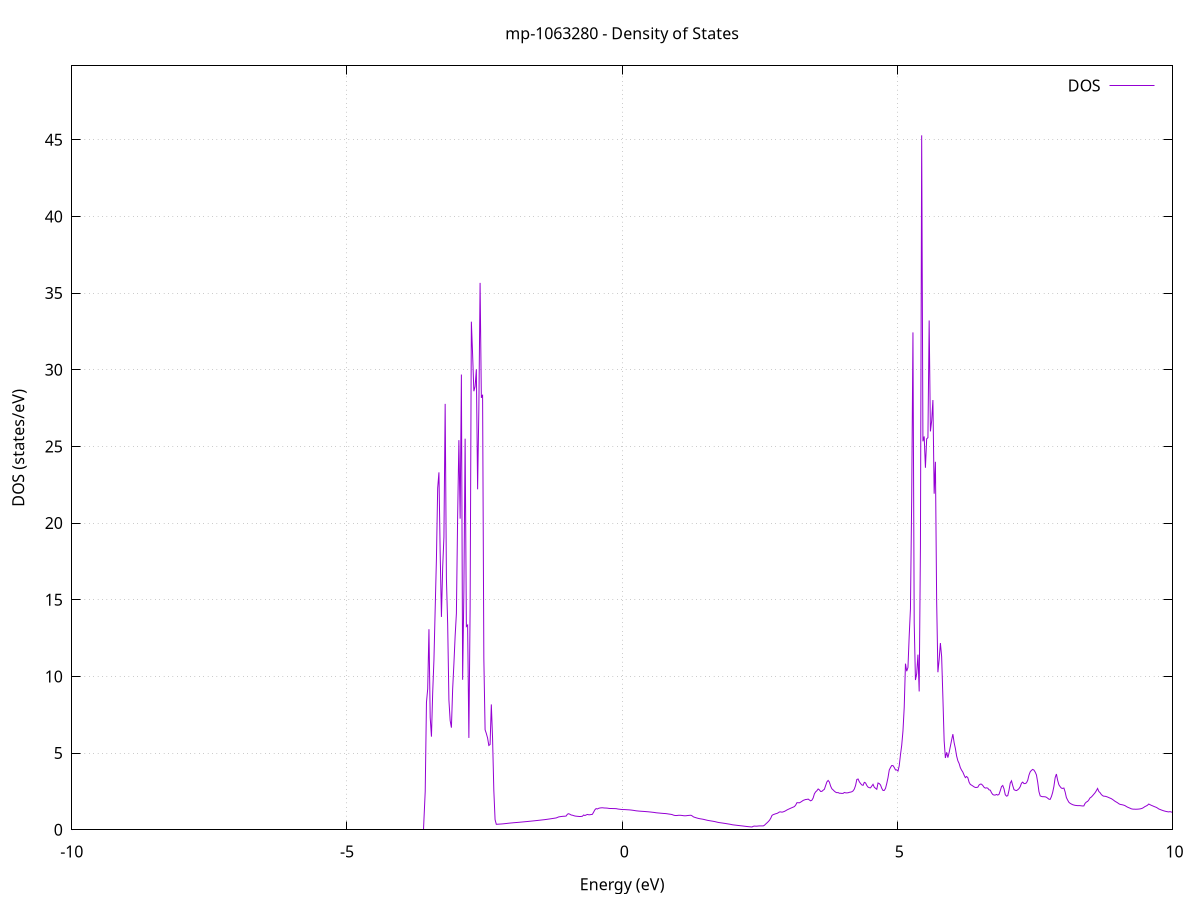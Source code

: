 set title 'mp-1063280 - Density of States'
set xlabel 'Energy (eV)'
set ylabel 'DOS (states/eV)'
set grid
set xrange [-10:10]
set yrange [0:49.820]
set xzeroaxis lt -1
set terminal png size 800,600
set output 'mp-1063280_dos_gnuplot.png'
plot '-' using 1:2 with lines title 'DOS'
-31.094500 0.000000
-31.071800 0.000000
-31.049100 0.000000
-31.026500 0.000000
-31.003800 0.000000
-30.981100 0.000000
-30.958500 0.000000
-30.935800 0.000000
-30.913100 0.000000
-30.890500 0.000000
-30.867800 0.000000
-30.845100 0.000000
-30.822500 0.000000
-30.799800 0.000000
-30.777100 0.000000
-30.754500 0.000000
-30.731800 0.000000
-30.709200 0.000000
-30.686500 0.000000
-30.663800 0.000000
-30.641200 0.000000
-30.618500 0.000000
-30.595800 0.000000
-30.573200 0.000000
-30.550500 0.000000
-30.527800 0.000000
-30.505200 0.000000
-30.482500 0.000000
-30.459800 0.000000
-30.437200 0.000000
-30.414500 0.000000
-30.391800 0.000000
-30.369200 0.000000
-30.346500 0.000000
-30.323800 0.000000
-30.301200 0.000000
-30.278500 0.000000
-30.255800 0.000000
-30.233200 0.000000
-30.210500 0.000000
-30.187800 0.000000
-30.165200 0.000000
-30.142500 0.000000
-30.119800 0.000000
-30.097200 0.000000
-30.074500 0.000000
-30.051800 0.000000
-30.029200 0.000000
-30.006500 0.000000
-29.983800 0.000000
-29.961200 0.000000
-29.938500 0.000000
-29.915900 0.000000
-29.893200 0.000000
-29.870500 0.000000
-29.847900 0.000000
-29.825200 0.000000
-29.802500 0.000000
-29.779900 0.000000
-29.757200 0.000000
-29.734500 0.000000
-29.711900 0.000000
-29.689200 0.000000
-29.666500 0.000000
-29.643900 0.000000
-29.621200 0.000000
-29.598500 0.000000
-29.575900 0.000000
-29.553200 0.000000
-29.530500 0.000000
-29.507900 0.000000
-29.485200 0.000000
-29.462500 0.000000
-29.439900 0.000000
-29.417200 0.000000
-29.394500 0.000000
-29.371900 0.000000
-29.349200 0.000000
-29.326500 0.000000
-29.303900 0.000000
-29.281200 0.000000
-29.258500 0.000000
-29.235900 0.000000
-29.213200 0.000000
-29.190500 0.000000
-29.167900 0.000000
-29.145200 0.000000
-29.122600 0.000000
-29.099900 0.000000
-29.077200 0.000000
-29.054600 0.000000
-29.031900 74.102100
-29.009200 16.690900
-28.986600 12.631800
-28.963900 13.355600
-28.941200 24.851800
-28.918600 0.000000
-28.895900 0.000000
-28.873200 0.000000
-28.850600 0.000000
-28.827900 0.000000
-28.805200 0.000000
-28.782600 0.000000
-28.759900 0.000000
-28.737200 0.000000
-28.714600 0.000000
-28.691900 0.000000
-28.669200 0.000000
-28.646600 0.000000
-28.623900 0.000000
-28.601200 0.000000
-28.578600 0.000000
-28.555900 0.000000
-28.533200 0.000000
-28.510600 0.000000
-28.487900 0.000000
-28.465200 0.000000
-28.442600 0.000000
-28.419900 0.000000
-28.397200 0.000000
-28.374600 0.000000
-28.351900 0.000000
-28.329300 0.000000
-28.306600 0.000000
-28.283900 0.000000
-28.261300 0.000000
-28.238600 0.000000
-28.215900 0.000000
-28.193300 0.000000
-28.170600 0.000000
-28.147900 0.000000
-28.125300 0.000000
-28.102600 0.000000
-28.079900 0.000000
-28.057300 0.000000
-28.034600 0.000000
-28.011900 0.000000
-27.989300 0.000000
-27.966600 0.000000
-27.943900 0.000000
-27.921300 0.000000
-27.898600 0.000000
-27.875900 0.000000
-27.853300 0.000000
-27.830600 0.000000
-27.807900 0.000000
-27.785300 0.000000
-27.762600 0.000000
-27.739900 0.000000
-27.717300 0.000000
-27.694600 0.000000
-27.671900 0.000000
-27.649300 0.000000
-27.626600 0.000000
-27.603900 0.000000
-27.581300 0.000000
-27.558600 0.000000
-27.536000 0.000000
-27.513300 0.000000
-27.490600 0.000000
-27.468000 0.000000
-27.445300 0.000000
-27.422600 0.000000
-27.400000 0.000000
-27.377300 0.000000
-27.354600 0.000000
-27.332000 0.000000
-27.309300 0.000000
-27.286600 0.000000
-27.264000 0.000000
-27.241300 0.000000
-27.218600 0.000000
-27.196000 0.000000
-27.173300 0.000000
-27.150600 0.000000
-27.128000 0.000000
-27.105300 0.000000
-27.082600 0.000000
-27.060000 0.000000
-27.037300 0.000000
-27.014600 0.000000
-26.992000 0.000000
-26.969300 0.000000
-26.946600 0.000000
-26.924000 0.000000
-26.901300 0.000000
-26.878600 0.000000
-26.856000 0.000000
-26.833300 0.000000
-26.810700 0.000000
-26.788000 0.000000
-26.765300 0.000000
-26.742700 0.000000
-26.720000 0.000000
-26.697300 0.000000
-26.674700 0.000000
-26.652000 0.000000
-26.629300 0.000000
-26.606700 0.000000
-26.584000 0.000000
-26.561300 0.000000
-26.538700 0.000000
-26.516000 0.000000
-26.493300 0.000000
-26.470700 0.000000
-26.448000 0.000000
-26.425300 0.000000
-26.402700 0.000000
-26.380000 0.000000
-26.357300 0.000000
-26.334700 0.000000
-26.312000 0.000000
-26.289300 0.000000
-26.266700 0.000000
-26.244000 0.000000
-26.221300 0.000000
-26.198700 0.000000
-26.176000 0.000000
-26.153300 0.000000
-26.130700 0.000000
-26.108000 0.000000
-26.085300 0.000000
-26.062700 0.000000
-26.040000 0.000000
-26.017400 0.000000
-25.994700 0.000000
-25.972000 0.000000
-25.949400 0.000000
-25.926700 0.000000
-25.904000 0.000000
-25.881400 0.000000
-25.858700 0.000000
-25.836000 0.000000
-25.813400 0.000000
-25.790700 0.000000
-25.768000 0.000000
-25.745400 0.000000
-25.722700 0.000000
-25.700000 0.000000
-25.677400 0.000000
-25.654700 0.000000
-25.632000 0.000000
-25.609400 0.000000
-25.586700 0.000000
-25.564000 0.000000
-25.541400 0.000000
-25.518700 0.000000
-25.496000 0.000000
-25.473400 0.000000
-25.450700 0.000000
-25.428000 0.000000
-25.405400 0.000000
-25.382700 0.000000
-25.360000 0.000000
-25.337400 0.000000
-25.314700 0.000000
-25.292000 0.000000
-25.269400 0.000000
-25.246700 0.000000
-25.224100 0.000000
-25.201400 0.000000
-25.178700 0.000000
-25.156100 0.000000
-25.133400 0.000000
-25.110700 0.000000
-25.088100 0.000000
-25.065400 0.000000
-25.042700 0.000000
-25.020100 0.000000
-24.997400 0.000000
-24.974700 0.000000
-24.952100 0.000000
-24.929400 0.000000
-24.906700 0.000000
-24.884100 0.000000
-24.861400 0.000000
-24.838700 0.000000
-24.816100 0.000000
-24.793400 0.000000
-24.770700 0.000000
-24.748100 0.000000
-24.725400 0.000000
-24.702700 0.000000
-24.680100 0.000000
-24.657400 0.000000
-24.634700 0.000000
-24.612100 0.000000
-24.589400 0.000000
-24.566700 0.000000
-24.544100 0.000000
-24.521400 0.000000
-24.498700 0.000000
-24.476100 0.000000
-24.453400 0.000000
-24.430800 0.000000
-24.408100 0.000000
-24.385400 0.000000
-24.362800 0.000000
-24.340100 0.000000
-24.317400 0.000000
-24.294800 0.000000
-24.272100 0.000000
-24.249400 0.000000
-24.226800 0.000000
-24.204100 0.000000
-24.181400 0.000000
-24.158800 0.000000
-24.136100 0.000000
-24.113400 0.000000
-24.090800 0.000000
-24.068100 0.000000
-24.045400 0.000000
-24.022800 0.000000
-24.000100 0.000000
-23.977400 0.000000
-23.954800 0.000000
-23.932100 0.000000
-23.909400 0.000000
-23.886800 0.000000
-23.864100 0.000000
-23.841400 0.000000
-23.818800 0.000000
-23.796100 0.000000
-23.773400 0.000000
-23.750800 0.000000
-23.728100 0.000000
-23.705400 0.000000
-23.682800 0.000000
-23.660100 0.000000
-23.637500 0.000000
-23.614800 0.000000
-23.592100 0.000000
-23.569500 0.000000
-23.546800 0.000000
-23.524100 0.000000
-23.501500 0.000000
-23.478800 0.000000
-23.456100 0.000000
-23.433500 0.000000
-23.410800 0.000000
-23.388100 0.000000
-23.365500 0.000000
-23.342800 0.000000
-23.320100 0.000000
-23.297500 0.000000
-23.274800 0.000000
-23.252100 0.000000
-23.229500 0.000000
-23.206800 0.000000
-23.184100 0.000000
-23.161500 0.000000
-23.138800 0.000000
-23.116100 0.000000
-23.093500 0.000000
-23.070800 0.000000
-23.048100 0.000000
-23.025500 0.000000
-23.002800 0.000000
-22.980100 0.000000
-22.957500 0.000000
-22.934800 0.000000
-22.912100 0.000000
-22.889500 0.000000
-22.866800 0.000000
-22.844200 0.000000
-22.821500 0.000000
-22.798800 0.000000
-22.776200 0.000000
-22.753500 0.000000
-22.730800 0.000000
-22.708200 0.000000
-22.685500 0.000000
-22.662800 0.000000
-22.640200 0.000000
-22.617500 0.000000
-22.594800 0.000000
-22.572200 0.000000
-22.549500 0.000000
-22.526800 0.000000
-22.504200 0.000000
-22.481500 0.000000
-22.458800 0.000000
-22.436200 0.000000
-22.413500 0.000000
-22.390800 0.000000
-22.368200 0.000000
-22.345500 0.000000
-22.322800 0.000000
-22.300200 0.000000
-22.277500 0.000000
-22.254800 0.000000
-22.232200 0.000000
-22.209500 0.000000
-22.186800 0.000000
-22.164200 0.000000
-22.141500 0.000000
-22.118800 0.000000
-22.096200 0.000000
-22.073500 0.000000
-22.050900 0.000000
-22.028200 0.000000
-22.005500 0.000000
-21.982900 0.000000
-21.960200 0.000000
-21.937500 0.000000
-21.914900 0.000000
-21.892200 0.000000
-21.869500 0.000000
-21.846900 0.000000
-21.824200 0.000000
-21.801500 0.000000
-21.778900 0.000000
-21.756200 0.000000
-21.733500 0.000000
-21.710900 0.000000
-21.688200 0.000000
-21.665500 0.000000
-21.642900 0.000000
-21.620200 0.000000
-21.597500 0.000000
-21.574900 0.000000
-21.552200 0.000000
-21.529500 0.000000
-21.506900 0.000000
-21.484200 0.000000
-21.461500 0.000000
-21.438900 0.000000
-21.416200 0.000000
-21.393500 0.000000
-21.370900 0.000000
-21.348200 0.000000
-21.325500 0.000000
-21.302900 0.000000
-21.280200 0.000000
-21.257600 0.000000
-21.234900 0.000000
-21.212200 0.000000
-21.189600 0.000000
-21.166900 0.000000
-21.144200 0.000000
-21.121600 0.000000
-21.098900 0.000000
-21.076200 0.000000
-21.053600 0.000000
-21.030900 0.000000
-21.008200 0.000000
-20.985600 0.000000
-20.962900 0.000000
-20.940200 0.000000
-20.917600 0.000000
-20.894900 0.000000
-20.872200 0.000000
-20.849600 0.000000
-20.826900 0.000000
-20.804200 0.000000
-20.781600 0.000000
-20.758900 0.000000
-20.736200 0.000000
-20.713600 0.000000
-20.690900 0.000000
-20.668200 0.000000
-20.645600 0.000000
-20.622900 0.000000
-20.600200 0.000000
-20.577600 0.000000
-20.554900 0.000000
-20.532200 0.000000
-20.509600 0.000000
-20.486900 0.000000
-20.464300 0.000000
-20.441600 0.000000
-20.418900 0.000000
-20.396300 0.000000
-20.373600 0.000000
-20.350900 0.000000
-20.328300 0.000000
-20.305600 0.000000
-20.282900 0.000000
-20.260300 0.000000
-20.237600 0.000000
-20.214900 0.000000
-20.192300 0.000000
-20.169600 0.000000
-20.146900 0.000000
-20.124300 0.000000
-20.101600 0.000000
-20.078900 0.000000
-20.056300 0.000000
-20.033600 0.000000
-20.010900 0.000000
-19.988300 0.000000
-19.965600 0.000000
-19.942900 0.000000
-19.920300 0.000000
-19.897600 0.000000
-19.874900 0.000000
-19.852300 0.000000
-19.829600 0.000000
-19.806900 0.000000
-19.784300 0.000000
-19.761600 0.000000
-19.738900 0.000000
-19.716300 0.000000
-19.693600 0.000000
-19.671000 0.000000
-19.648300 0.000000
-19.625600 0.000000
-19.603000 0.000000
-19.580300 0.000000
-19.557600 0.000000
-19.535000 0.000000
-19.512300 0.000000
-19.489600 0.000000
-19.467000 0.000000
-19.444300 0.000000
-19.421600 0.000000
-19.399000 0.000000
-19.376300 0.000000
-19.353600 0.000000
-19.331000 0.000000
-19.308300 0.000000
-19.285600 0.000000
-19.263000 0.000000
-19.240300 0.000000
-19.217600 0.000000
-19.195000 0.000000
-19.172300 0.000000
-19.149600 0.000000
-19.127000 0.000000
-19.104300 0.000000
-19.081600 0.000000
-19.059000 0.000000
-19.036300 0.000000
-19.013600 0.000000
-18.991000 0.000000
-18.968300 0.000000
-18.945700 0.000000
-18.923000 0.000000
-18.900300 0.000000
-18.877700 0.000000
-18.855000 0.000000
-18.832300 0.000000
-18.809700 0.000000
-18.787000 0.000000
-18.764300 0.000000
-18.741700 0.000000
-18.719000 0.000000
-18.696300 0.000000
-18.673700 0.000000
-18.651000 0.000000
-18.628300 0.000000
-18.605700 0.000000
-18.583000 0.000000
-18.560300 0.000000
-18.537700 0.000000
-18.515000 0.000000
-18.492300 0.000000
-18.469700 0.000000
-18.447000 0.000000
-18.424300 0.000000
-18.401700 0.000000
-18.379000 0.000000
-18.356300 0.000000
-18.333700 0.000000
-18.311000 0.000000
-18.288300 0.000000
-18.265700 0.000000
-18.243000 0.000000
-18.220300 0.000000
-18.197700 0.000000
-18.175000 0.000000
-18.152400 0.000000
-18.129700 0.000000
-18.107000 0.000000
-18.084400 0.000000
-18.061700 0.000000
-18.039000 0.000000
-18.016400 0.000000
-17.993700 0.000000
-17.971000 0.000000
-17.948400 0.000000
-17.925700 0.000000
-17.903000 0.000000
-17.880400 0.000000
-17.857700 0.000000
-17.835000 0.000000
-17.812400 0.000000
-17.789700 0.000000
-17.767000 0.000000
-17.744400 0.000000
-17.721700 0.000000
-17.699000 0.000000
-17.676400 0.000000
-17.653700 0.000000
-17.631000 0.000000
-17.608400 0.000000
-17.585700 0.000000
-17.563000 0.000000
-17.540400 0.000000
-17.517700 0.000000
-17.495000 0.000000
-17.472400 0.000000
-17.449700 0.000000
-17.427000 0.000000
-17.404400 0.000000
-17.381700 0.000000
-17.359100 0.000000
-17.336400 0.000000
-17.313700 0.000000
-17.291100 0.000000
-17.268400 0.000000
-17.245700 0.000000
-17.223100 0.000000
-17.200400 0.000000
-17.177700 0.000000
-17.155100 0.000000
-17.132400 0.000000
-17.109700 0.000000
-17.087100 0.000000
-17.064400 0.000000
-17.041700 0.000000
-17.019100 0.000000
-16.996400 0.000000
-16.973700 0.000000
-16.951100 0.000000
-16.928400 0.000000
-16.905700 0.000000
-16.883100 0.000000
-16.860400 0.000000
-16.837700 0.000000
-16.815100 0.000000
-16.792400 0.000000
-16.769700 0.000000
-16.747100 0.000000
-16.724400 0.000000
-16.701700 0.000000
-16.679100 0.000000
-16.656400 0.000000
-16.633700 0.000000
-16.611100 0.000000
-16.588400 0.000000
-16.565800 0.000000
-16.543100 0.000000
-16.520400 0.000000
-16.497800 0.000000
-16.475100 0.000000
-16.452400 0.000000
-16.429800 0.000000
-16.407100 0.000000
-16.384400 0.000000
-16.361800 0.000000
-16.339100 0.000000
-16.316400 0.000000
-16.293800 0.000000
-16.271100 0.000000
-16.248400 0.000000
-16.225800 0.000000
-16.203100 0.000000
-16.180400 0.000000
-16.157800 0.000000
-16.135100 0.000000
-16.112400 0.000000
-16.089800 0.000000
-16.067100 0.000000
-16.044400 0.000000
-16.021800 0.000000
-15.999100 0.000000
-15.976400 0.000000
-15.953800 0.000000
-15.931100 0.000000
-15.908400 0.000000
-15.885800 0.000000
-15.863100 0.000000
-15.840400 0.000000
-15.817800 0.000000
-15.795100 0.000000
-15.772500 0.000000
-15.749800 0.000000
-15.727100 0.000000
-15.704500 0.000000
-15.681800 0.000000
-15.659100 0.000000
-15.636500 0.000000
-15.613800 0.000000
-15.591100 0.000000
-15.568500 0.000000
-15.545800 0.000000
-15.523100 0.000000
-15.500500 0.000000
-15.477800 0.000000
-15.455100 0.000000
-15.432500 0.000000
-15.409800 0.000000
-15.387100 0.000000
-15.364500 0.000000
-15.341800 0.000000
-15.319100 0.000000
-15.296500 0.000000
-15.273800 0.000000
-15.251100 0.000000
-15.228500 0.000000
-15.205800 0.000000
-15.183100 0.000000
-15.160500 0.000000
-15.137800 0.000000
-15.115100 0.000000
-15.092500 0.000000
-15.069800 0.000000
-15.047100 0.000000
-15.024500 0.000000
-15.001800 0.000000
-14.979200 0.000000
-14.956500 0.000000
-14.933800 0.000000
-14.911200 0.000000
-14.888500 0.000000
-14.865800 0.000000
-14.843200 0.000000
-14.820500 0.000000
-14.797800 0.000000
-14.775200 0.000000
-14.752500 0.000000
-14.729800 0.000000
-14.707200 0.000000
-14.684500 0.000000
-14.661800 0.000000
-14.639200 0.000000
-14.616500 0.000000
-14.593800 0.000000
-14.571200 0.000000
-14.548500 0.000000
-14.525800 0.000000
-14.503200 0.000000
-14.480500 0.000000
-14.457800 0.000000
-14.435200 0.000000
-14.412500 0.000000
-14.389800 0.000000
-14.367200 0.000000
-14.344500 0.000000
-14.321800 0.000000
-14.299200 0.000000
-14.276500 0.000000
-14.253800 0.000000
-14.231200 0.000000
-14.208500 0.000000
-14.185900 0.000000
-14.163200 0.000000
-14.140500 0.000000
-14.117900 0.000000
-14.095200 0.000000
-14.072500 0.000000
-14.049900 0.000000
-14.027200 0.000000
-14.004500 0.000000
-13.981900 0.000000
-13.959200 0.000000
-13.936500 0.000000
-13.913900 0.000000
-13.891200 0.000000
-13.868500 0.000000
-13.845900 0.000000
-13.823200 0.000000
-13.800500 0.000000
-13.777900 0.000000
-13.755200 0.000000
-13.732500 0.000000
-13.709900 0.000000
-13.687200 0.000000
-13.664500 0.000000
-13.641900 0.000000
-13.619200 0.000000
-13.596500 0.000000
-13.573900 0.000000
-13.551200 0.000000
-13.528500 0.000000
-13.505900 0.000000
-13.483200 0.000000
-13.460500 0.000000
-13.437900 0.000000
-13.415200 0.000000
-13.392600 0.000000
-13.369900 0.000000
-13.347200 0.000000
-13.324600 0.000000
-13.301900 0.000000
-13.279200 0.000000
-13.256600 8.152200
-13.233900 2.803100
-13.211200 2.803100
-13.188600 2.803100
-13.165900 1.794600
-13.143200 1.794600
-13.120600 1.794600
-13.097900 1.794600
-13.075200 1.794600
-13.052600 1.794600
-13.029900 1.424400
-13.007200 1.424400
-12.984600 1.424400
-12.961900 1.424400
-12.939200 12.874100
-12.916600 18.238000
-12.893900 33.470500
-12.871200 15.018900
-12.848600 12.545700
-12.825900 27.598700
-12.803200 24.338500
-12.780600 23.876700
-12.757900 1.942700
-12.735200 1.942900
-12.712600 1.331000
-12.689900 1.331000
-12.667200 1.331000
-12.644600 1.331000
-12.621900 1.331000
-12.599300 1.331000
-12.576600 1.331000
-12.553900 1.331000
-12.531300 1.580500
-12.508600 1.580500
-12.485900 1.580500
-12.463300 1.580500
-12.440600 1.580500
-12.417900 1.580500
-12.395300 2.360800
-12.372600 2.360800
-12.349900 2.360800
-12.327300 2.360800
-12.304600 6.703400
-12.281900 0.000000
-12.259300 0.000000
-12.236600 0.000000
-12.213900 0.000000
-12.191300 0.000000
-12.168600 0.000000
-12.145900 0.000000
-12.123300 0.000000
-12.100600 0.000000
-12.077900 0.000000
-12.055300 0.000000
-12.032600 0.000000
-12.009900 0.000000
-11.987300 0.000000
-11.964600 0.000000
-11.941900 0.000000
-11.919300 0.000000
-11.896600 0.000000
-11.873900 0.000000
-11.851300 0.000000
-11.828600 0.000000
-11.806000 0.000000
-11.783300 0.000000
-11.760600 0.000000
-11.738000 0.000000
-11.715300 0.000000
-11.692600 0.000000
-11.670000 0.000000
-11.647300 0.000000
-11.624600 0.000000
-11.602000 0.000000
-11.579300 0.000000
-11.556600 0.000000
-11.534000 0.000000
-11.511300 0.000000
-11.488600 0.000000
-11.466000 0.000000
-11.443300 0.000000
-11.420600 0.000000
-11.398000 0.000000
-11.375300 0.000000
-11.352600 0.000000
-11.330000 0.000000
-11.307300 0.000000
-11.284600 0.000000
-11.262000 0.000000
-11.239300 0.000000
-11.216600 0.000000
-11.194000 0.000000
-11.171300 0.000000
-11.148600 0.000000
-11.126000 0.000000
-11.103300 0.000000
-11.080700 0.000000
-11.058000 0.000000
-11.035300 0.000000
-11.012700 0.000000
-10.990000 0.000000
-10.967300 0.000000
-10.944700 0.000000
-10.922000 0.000000
-10.899300 0.000000
-10.876700 0.000000
-10.854000 0.000000
-10.831300 0.000000
-10.808700 0.000000
-10.786000 0.000000
-10.763300 0.000000
-10.740700 0.000000
-10.718000 0.000000
-10.695300 0.000000
-10.672700 0.000000
-10.650000 0.000000
-10.627300 0.000000
-10.604700 0.000000
-10.582000 0.000000
-10.559300 0.000000
-10.536700 0.000000
-10.514000 0.000000
-10.491300 0.000000
-10.468700 0.000000
-10.446000 0.000000
-10.423300 0.000000
-10.400700 0.000000
-10.378000 0.000000
-10.355300 0.000000
-10.332700 0.000000
-10.310000 0.000000
-10.287400 0.000000
-10.264700 0.000000
-10.242000 0.000000
-10.219400 0.000000
-10.196700 0.000000
-10.174000 0.000000
-10.151400 0.000000
-10.128700 0.000000
-10.106000 0.000000
-10.083400 0.000000
-10.060700 0.000000
-10.038000 0.000000
-10.015400 0.000000
-9.992700 0.000000
-9.970000 0.000000
-9.947400 0.000000
-9.924700 0.000000
-9.902000 0.000000
-9.879400 0.000000
-9.856700 0.000000
-9.834000 0.000000
-9.811400 0.000000
-9.788700 0.000000
-9.766000 0.000000
-9.743400 0.000000
-9.720700 0.000000
-9.698000 0.000000
-9.675400 0.000000
-9.652700 0.000000
-9.630000 0.000000
-9.607400 0.000000
-9.584700 0.000000
-9.562000 0.000000
-9.539400 0.000000
-9.516700 0.000000
-9.494100 0.000000
-9.471400 0.000000
-9.448700 0.000000
-9.426100 0.000000
-9.403400 0.000000
-9.380700 0.000000
-9.358100 0.000000
-9.335400 0.000000
-9.312700 0.000000
-9.290100 0.000000
-9.267400 0.000000
-9.244700 0.000000
-9.222100 0.000000
-9.199400 0.000000
-9.176700 0.000000
-9.154100 0.000000
-9.131400 0.000000
-9.108700 0.000000
-9.086100 0.000000
-9.063400 0.000000
-9.040700 0.000000
-9.018100 0.000000
-8.995400 0.000000
-8.972700 0.000000
-8.950100 0.000000
-8.927400 0.000000
-8.904700 0.000000
-8.882100 0.000000
-8.859400 0.000000
-8.836700 0.000000
-8.814100 0.000000
-8.791400 0.000000
-8.768700 0.000000
-8.746100 0.000000
-8.723400 0.000000
-8.700800 0.000000
-8.678100 0.000000
-8.655400 0.000000
-8.632800 0.000000
-8.610100 0.000000
-8.587400 0.000000
-8.564800 0.000000
-8.542100 0.000000
-8.519400 0.000000
-8.496800 0.000000
-8.474100 0.000000
-8.451400 0.000000
-8.428800 0.000000
-8.406100 0.000000
-8.383400 0.000000
-8.360800 0.000000
-8.338100 0.000000
-8.315400 0.000000
-8.292800 0.000000
-8.270100 0.000000
-8.247400 0.000000
-8.224800 0.000000
-8.202100 0.000000
-8.179400 0.000000
-8.156800 0.000000
-8.134100 0.000000
-8.111400 0.000000
-8.088800 0.000000
-8.066100 0.000000
-8.043400 0.000000
-8.020800 0.000000
-7.998100 0.000000
-7.975400 0.000000
-7.952800 0.000000
-7.930100 0.000000
-7.907500 0.000000
-7.884800 0.000000
-7.862100 0.000000
-7.839500 0.000000
-7.816800 0.000000
-7.794100 0.000000
-7.771500 0.000000
-7.748800 0.000000
-7.726100 0.000000
-7.703500 0.000000
-7.680800 0.000000
-7.658100 0.000000
-7.635500 0.000000
-7.612800 0.000000
-7.590100 0.000000
-7.567500 0.000000
-7.544800 0.000000
-7.522100 0.000000
-7.499500 0.000000
-7.476800 0.000000
-7.454100 0.000000
-7.431500 0.000000
-7.408800 0.000000
-7.386100 0.000000
-7.363500 0.000000
-7.340800 0.000000
-7.318100 0.000000
-7.295500 0.000000
-7.272800 0.000000
-7.250100 0.000000
-7.227500 0.000000
-7.204800 0.000000
-7.182100 0.000000
-7.159500 0.000000
-7.136800 0.000000
-7.114200 0.000000
-7.091500 0.000000
-7.068800 0.000000
-7.046200 0.000000
-7.023500 0.000000
-7.000800 0.000000
-6.978200 0.000000
-6.955500 0.000000
-6.932800 0.000000
-6.910200 0.000000
-6.887500 0.000000
-6.864800 0.000000
-6.842200 0.000000
-6.819500 0.000000
-6.796800 0.000000
-6.774200 0.000000
-6.751500 0.000000
-6.728800 0.000000
-6.706200 0.000000
-6.683500 0.000000
-6.660800 0.000000
-6.638200 0.000000
-6.615500 0.000000
-6.592800 0.000000
-6.570200 0.000000
-6.547500 0.000000
-6.524800 0.000000
-6.502200 0.000000
-6.479500 0.000000
-6.456800 0.000000
-6.434200 0.000000
-6.411500 0.000000
-6.388800 0.000000
-6.366200 0.000000
-6.343500 0.000000
-6.320900 0.000000
-6.298200 0.000000
-6.275500 0.000000
-6.252900 0.000000
-6.230200 0.000000
-6.207500 0.000000
-6.184900 0.000000
-6.162200 0.000000
-6.139500 0.000000
-6.116900 0.000000
-6.094200 0.000000
-6.071500 0.000000
-6.048900 0.000000
-6.026200 0.000000
-6.003500 0.000000
-5.980900 0.000000
-5.958200 0.000000
-5.935500 0.000000
-5.912900 0.000000
-5.890200 0.000000
-5.867500 0.000000
-5.844900 0.000000
-5.822200 0.000000
-5.799500 0.000000
-5.776900 0.000000
-5.754200 0.000000
-5.731500 0.000000
-5.708900 0.000000
-5.686200 0.000000
-5.663500 0.000000
-5.640900 0.000000
-5.618200 0.000000
-5.595500 0.000000
-5.572900 0.000000
-5.550200 0.000000
-5.527600 0.000000
-5.504900 0.000000
-5.482200 0.000000
-5.459600 0.000000
-5.436900 0.000000
-5.414200 0.000000
-5.391600 0.000000
-5.368900 0.000000
-5.346200 0.000000
-5.323600 0.000000
-5.300900 0.000000
-5.278200 0.000000
-5.255600 0.000000
-5.232900 0.000000
-5.210200 0.000000
-5.187600 0.000000
-5.164900 0.000000
-5.142200 0.000000
-5.119600 0.000000
-5.096900 0.000000
-5.074200 0.000000
-5.051600 0.000000
-5.028900 0.000000
-5.006200 0.000000
-4.983600 0.000000
-4.960900 0.000000
-4.938200 0.000000
-4.915600 0.000000
-4.892900 0.000000
-4.870200 0.000000
-4.847600 0.000000
-4.824900 0.000000
-4.802200 0.000000
-4.779600 0.000000
-4.756900 0.000000
-4.734300 0.000000
-4.711600 0.000000
-4.688900 0.000000
-4.666300 0.000000
-4.643600 0.000000
-4.620900 0.000000
-4.598300 0.000000
-4.575600 0.000000
-4.552900 0.000000
-4.530300 0.000000
-4.507600 0.000000
-4.484900 0.000000
-4.462300 0.000000
-4.439600 0.000000
-4.416900 0.000000
-4.394300 0.000000
-4.371600 0.000000
-4.348900 0.000000
-4.326300 0.000000
-4.303600 0.000000
-4.280900 0.000000
-4.258300 0.000000
-4.235600 0.000000
-4.212900 0.000000
-4.190300 0.000000
-4.167600 0.000000
-4.144900 0.000000
-4.122300 0.000000
-4.099600 0.000000
-4.076900 0.000000
-4.054300 0.000000
-4.031600 0.000000
-4.009000 0.000000
-3.986300 0.000000
-3.963600 0.000000
-3.941000 0.000000
-3.918300 0.000000
-3.895600 0.000000
-3.873000 0.000000
-3.850300 0.000000
-3.827600 0.000000
-3.805000 0.000000
-3.782300 0.000000
-3.759600 0.000000
-3.737000 0.000000
-3.714300 0.000000
-3.691600 0.000000
-3.669000 0.000000
-3.646300 0.000000
-3.623600 0.000000
-3.601000 0.000000
-3.578300 2.496700
-3.555600 8.312600
-3.533000 9.186600
-3.510300 13.079300
-3.487600 7.324400
-3.465000 6.075100
-3.442300 8.959600
-3.419600 11.091200
-3.397000 14.433000
-3.374300 17.688100
-3.351600 22.287900
-3.329000 23.310200
-3.306300 18.058700
-3.283600 13.882200
-3.261000 17.112100
-3.238300 19.087700
-3.215700 27.776100
-3.193000 16.393600
-3.170300 13.427700
-3.147700 8.463000
-3.125000 7.126100
-3.102300 6.660500
-3.079700 9.171500
-3.057000 10.822000
-3.034300 12.644900
-3.011700 14.107500
-2.989000 20.430100
-2.966300 25.412800
-2.943700 20.289400
-2.921000 29.690600
-2.898300 9.781600
-2.875700 15.556100
-2.853000 25.507000
-2.830300 13.259300
-2.807700 13.351700
-2.785000 5.989900
-2.762300 14.432900
-2.739700 33.137300
-2.717000 30.996700
-2.694300 28.602100
-2.671700 28.907100
-2.649000 30.031700
-2.626300 22.203900
-2.603700 27.430200
-2.581000 35.667200
-2.558300 28.169800
-2.535700 28.373500
-2.513000 11.166000
-2.490300 6.521600
-2.467700 6.281200
-2.445000 5.985200
-2.422400 5.498200
-2.399700 5.559100
-2.377000 8.173500
-2.354400 5.956400
-2.331700 2.570200
-2.309000 0.661600
-2.286400 0.356300
-2.263700 0.362200
-2.241000 0.367600
-2.218400 0.372600
-2.195700 0.377500
-2.173000 0.384000
-2.150400 0.392400
-2.127700 0.401200
-2.105000 0.410200
-2.082400 0.419400
-2.059700 0.428800
-2.037000 0.437000
-2.014400 0.444200
-1.991700 0.452100
-1.969000 0.460100
-1.946400 0.467200
-1.923700 0.473300
-1.901000 0.479400
-1.878400 0.486700
-1.855700 0.494300
-1.833000 0.501800
-1.810400 0.509400
-1.787700 0.517200
-1.765000 0.525000
-1.742400 0.532800
-1.719700 0.540600
-1.697000 0.548900
-1.674400 0.557200
-1.651700 0.565100
-1.629100 0.573500
-1.606400 0.582200
-1.583700 0.590800
-1.561100 0.599400
-1.538400 0.608100
-1.515700 0.616900
-1.493100 0.626000
-1.470400 0.635300
-1.447700 0.644600
-1.425100 0.654000
-1.402400 0.663600
-1.379700 0.674200
-1.357100 0.685800
-1.334400 0.697400
-1.311700 0.709400
-1.289100 0.721700
-1.266400 0.734200
-1.243700 0.746800
-1.221100 0.759700
-1.198400 0.772800
-1.175700 0.805900
-1.153100 0.838800
-1.130400 0.853000
-1.107700 0.865000
-1.085100 0.874900
-1.062400 0.881400
-1.039700 0.885200
-1.017100 0.896900
-0.994400 1.015600
-0.971700 1.048000
-0.949100 1.010600
-0.926400 0.963900
-0.903700 0.949700
-0.881100 0.922500
-0.858400 0.898800
-0.835800 0.886300
-0.813100 0.878300
-0.790400 0.869600
-0.767800 0.863600
-0.745100 0.869300
-0.722400 0.882000
-0.699800 0.963300
-0.677100 0.930800
-0.654400 0.965700
-0.631800 0.999400
-0.609100 0.981000
-0.586400 0.979500
-0.563800 0.994600
-0.541100 1.007400
-0.518400 1.149100
-0.495800 1.300600
-0.473100 1.381600
-0.450400 1.355400
-0.427800 1.399600
-0.405100 1.420200
-0.382400 1.430700
-0.359800 1.434800
-0.337100 1.426100
-0.314400 1.418700
-0.291800 1.416900
-0.269100 1.410800
-0.246400 1.397500
-0.223800 1.387500
-0.201100 1.386600
-0.178400 1.385400
-0.155800 1.383100
-0.133100 1.380900
-0.110400 1.378600
-0.087800 1.362200
-0.065100 1.347700
-0.042500 1.338400
-0.019800 1.327600
0.002900 1.320100
0.025500 1.317800
0.048200 1.316000
0.070900 1.311600
0.093500 1.306300
0.116200 1.301500
0.138900 1.295300
0.161500 1.287100
0.184200 1.276600
0.206900 1.265200
0.229500 1.251900
0.252200 1.238600
0.274900 1.229300
0.297500 1.221400
0.320200 1.214400
0.342900 1.208000
0.365500 1.203000
0.388200 1.197700
0.410900 1.191600
0.433500 1.185100
0.456200 1.178700
0.478900 1.171100
0.501500 1.162700
0.524200 1.153900
0.546900 1.144600
0.569500 1.135400
0.592200 1.125500
0.614900 1.110100
0.637500 1.102500
0.660200 1.095100
0.682900 1.087600
0.705500 1.079500
0.728200 1.072000
0.750800 1.064900
0.773500 1.060700
0.796200 1.054700
0.818800 1.042800
0.841500 1.029400
0.864200 1.018100
0.886800 1.007200
0.909500 0.989200
0.932200 0.956200
0.954800 0.935600
0.977500 0.927600
1.000200 0.932500
1.022800 0.945800
1.045500 0.946400
1.068200 0.941800
1.090800 0.932000
1.113500 0.918600
1.136200 0.913500
1.158800 0.914000
1.181500 0.925800
1.204200 0.934600
1.226800 0.942000
1.249500 0.946900
1.272200 0.905200
1.294800 0.843500
1.317500 0.813600
1.340200 0.786700
1.362800 0.762600
1.385500 0.741200
1.408200 0.723400
1.430800 0.709200
1.453500 0.696400
1.476200 0.680400
1.498800 0.661600
1.521500 0.641700
1.544100 0.621700
1.566800 0.605000
1.589500 0.592100
1.612100 0.578500
1.634800 0.565200
1.657500 0.551200
1.680100 0.536300
1.702800 0.517200
1.725500 0.496300
1.748100 0.478900
1.770800 0.464800
1.793500 0.453600
1.816100 0.442400
1.838800 0.430600
1.861500 0.418400
1.884100 0.405300
1.906800 0.391800
1.929500 0.378400
1.952100 0.365200
1.974800 0.349900
1.997500 0.331400
2.020100 0.318800
2.042800 0.309200
2.065500 0.299500
2.088100 0.289700
2.110800 0.279900
2.133500 0.270500
2.156100 0.261400
2.178800 0.252300
2.201500 0.242600
2.224100 0.232600
2.246800 0.222400
2.269500 0.212500
2.292100 0.203500
2.314800 0.195800
2.337400 0.188600
2.360100 0.181400
2.382800 0.226900
2.405400 0.242900
2.428100 0.234300
2.450800 0.236500
2.473400 0.246200
2.496100 0.252300
2.518800 0.254600
2.541400 0.253000
2.564100 0.251800
2.586800 0.298500
2.609400 0.377300
2.632100 0.450900
2.654800 0.530400
2.677400 0.621800
2.700100 0.752400
2.722800 0.937300
2.745400 0.987900
2.768100 1.017200
2.790800 1.046300
2.813400 1.066400
2.836100 1.109700
2.858800 1.162900
2.881400 1.164900
2.904100 1.148200
2.926800 1.169700
2.949400 1.200400
2.972100 1.243300
2.994800 1.292800
3.017400 1.332700
3.040100 1.369800
3.062800 1.407200
3.085400 1.442500
3.108100 1.476700
3.130700 1.513900
3.153400 1.611800
3.176100 1.767100
3.198700 1.763900
3.221400 1.758300
3.244100 1.804800
3.266700 1.858200
3.289400 1.915300
3.312100 1.946000
3.334700 1.976100
3.357400 1.980400
3.380100 2.002200
3.402700 1.940200
3.425400 1.887200
3.448100 1.931200
3.470700 2.073400
3.493400 2.346100
3.516100 2.473000
3.538700 2.547300
3.561400 2.662000
3.584100 2.600800
3.606700 2.499300
3.629400 2.505800
3.652100 2.581400
3.674700 2.639800
3.697400 2.882100
3.720100 3.120100
3.742700 3.217700
3.765400 3.112700
3.788100 2.847000
3.810700 2.674500
3.833400 2.600500
3.856000 2.517500
3.878700 2.452800
3.901400 2.419600
3.924000 2.426200
3.946700 2.382900
3.969400 2.382500
3.992000 2.371600
4.014700 2.373300
4.037400 2.432900
4.060000 2.408800
4.082700 2.405700
4.105400 2.414100
4.128000 2.442600
4.150700 2.455800
4.173400 2.479600
4.196000 2.534700
4.218700 2.655800
4.241400 2.890600
4.264000 3.279500
4.286700 3.312700
4.309400 3.132300
4.332000 3.017000
4.354700 2.925800
4.377400 2.898100
4.400000 3.091900
4.422700 3.056500
4.445400 2.890600
4.468000 2.783600
4.490700 2.744300
4.513400 2.735900
4.536000 2.851700
4.558700 2.963700
4.581400 2.773400
4.604000 2.706000
4.626700 2.640500
4.649300 3.051300
4.672000 3.011700
4.694700 2.921000
4.717300 2.704400
4.740000 2.563000
4.762700 2.567100
4.785300 2.699200
4.808000 3.017700
4.830700 3.397300
4.853300 3.895900
4.876000 4.061100
4.898700 4.191300
4.921300 4.184400
4.944000 4.065200
4.966700 3.902400
4.989300 3.904800
5.012000 3.832300
5.034700 4.174400
5.057300 4.890700
5.080000 5.516400
5.102700 6.443300
5.125300 7.981100
5.148000 10.833300
5.170700 10.341400
5.193300 10.581300
5.216000 12.649700
5.238700 14.419100
5.261300 21.659400
5.284000 32.436600
5.306700 13.513000
5.329300 9.766400
5.352000 10.179500
5.374700 11.421300
5.397300 9.020800
5.420000 18.433900
5.442600 45.291000
5.465300 25.333900
5.488000 25.653100
5.510600 23.609200
5.533300 25.495900
5.556000 25.572800
5.578600 33.214400
5.601300 25.980500
5.624000 26.665400
5.646600 28.026200
5.669300 21.916400
5.692000 23.999400
5.714600 14.940300
5.737300 10.273000
5.760000 11.093600
5.782600 12.177700
5.805300 11.288100
5.828000 8.624200
5.850600 5.819400
5.873300 4.683200
5.896000 5.052800
5.918600 4.705900
5.941300 5.043300
5.964000 5.442500
5.986600 5.851800
6.009300 6.237600
6.032000 5.686000
6.054600 5.305300
6.077300 4.814000
6.100000 4.499300
6.122600 4.324100
6.145300 4.047900
6.168000 3.887100
6.190600 3.761000
6.213300 3.567500
6.235900 3.402100
6.258600 3.475100
6.281300 3.394000
6.303900 3.103300
6.326600 2.957700
6.349300 2.910000
6.371900 2.856800
6.394600 2.799000
6.417300 2.759300
6.439900 2.761100
6.462600 2.777700
6.485300 2.919400
6.507900 2.978000
6.530600 2.972600
6.553300 2.887200
6.575900 2.772000
6.598600 2.717600
6.621300 2.736200
6.643900 2.711100
6.666600 2.604500
6.689300 2.581900
6.711900 2.411800
6.734600 2.299300
6.757300 2.263400
6.779900 2.264500
6.802600 2.302900
6.825300 2.262400
6.847900 2.308700
6.870600 2.548200
6.893300 2.817100
6.915900 2.888100
6.938600 2.668400
6.961300 2.289100
6.983900 2.193700
7.006600 2.223200
7.029200 2.579200
7.051900 3.044500
7.074600 3.191300
7.097200 2.880800
7.119900 2.620100
7.142600 2.575200
7.165200 2.557100
7.187900 2.607900
7.210600 2.683500
7.233200 2.812300
7.255900 3.036500
7.278600 3.108600
7.301200 3.013100
7.323900 3.014100
7.346600 3.061500
7.369200 3.224200
7.391900 3.562400
7.414600 3.778900
7.437200 3.874200
7.459900 3.937100
7.482600 3.891100
7.505200 3.760100
7.527900 3.575300
7.550600 3.106100
7.573200 2.493300
7.595900 2.212200
7.618600 2.174500
7.641200 2.156000
7.663900 2.155600
7.686600 2.151000
7.709200 2.120100
7.731900 2.059500
7.754600 1.994800
7.777200 1.981900
7.799900 2.164900
7.822500 2.434200
7.845200 2.827800
7.867900 3.399900
7.890500 3.635200
7.913200 3.226700
7.935900 2.936600
7.958500 2.812300
7.981200 2.716200
8.003900 2.696900
8.026500 2.722900
8.049200 2.468800
8.071900 2.100200
8.094500 1.938400
8.117200 1.793900
8.139900 1.725500
8.162500 1.679000
8.185200 1.639200
8.207900 1.613200
8.230500 1.593800
8.253200 1.584900
8.275900 1.574300
8.298500 1.572300
8.321200 1.572900
8.343900 1.561600
8.366500 1.551500
8.389200 1.557100
8.411900 1.724400
8.434500 1.806100
8.457200 1.849400
8.479900 1.949400
8.502500 2.080300
8.525200 2.135700
8.547900 2.222900
8.570500 2.318800
8.593200 2.416300
8.615800 2.545200
8.638500 2.694900
8.661200 2.498000
8.683800 2.422000
8.706500 2.303000
8.729200 2.227500
8.751800 2.188400
8.774500 2.186400
8.797200 2.164500
8.819800 2.136700
8.842500 2.099900
8.865200 2.065600
8.887800 2.030900
8.910500 1.978700
8.933200 1.919500
8.955800 1.858100
8.978500 1.810400
9.001200 1.763100
9.023800 1.701400
9.046500 1.659000
9.069200 1.643400
9.091800 1.626700
9.114500 1.604700
9.137200 1.574300
9.159800 1.521800
9.182500 1.476400
9.205200 1.441300
9.227800 1.409100
9.250500 1.369000
9.273200 1.350000
9.295800 1.342100
9.318500 1.341700
9.341200 1.341300
9.363800 1.343700
9.386500 1.350400
9.409100 1.361100
9.431800 1.379500
9.454500 1.408700
9.477100 1.457800
9.499800 1.514300
9.522500 1.552800
9.545100 1.597800
9.567800 1.678300
9.590500 1.639100
9.613100 1.598200
9.635800 1.565000
9.658500 1.528400
9.681100 1.495000
9.703800 1.464800
9.726500 1.418600
9.749100 1.361200
9.771800 1.327900
9.794500 1.295000
9.817100 1.264800
9.839800 1.237600
9.862500 1.213600
9.885100 1.193500
9.907800 1.178600
9.930500 1.165100
9.953100 1.182200
9.975800 1.163600
9.998500 1.129900
10.021100 1.114200
10.043800 1.122600
10.066500 1.110700
10.089100 1.056000
10.111800 1.057800
10.134500 1.056700
10.157100 1.054600
10.179800 1.042700
10.202400 1.026100
10.225100 1.009600
10.247800 0.998300
10.270400 0.997900
10.293100 0.993700
10.315800 0.984200
10.338400 0.973900
10.361100 0.963500
10.383800 0.955000
10.406400 0.950400
10.429100 0.950900
10.451800 0.957800
10.474400 0.954500
10.497100 0.934900
10.519800 1.060500
10.542400 1.123800
10.565100 1.250700
10.587800 1.240400
10.610400 1.279200
10.633100 1.311100
10.655800 1.364300
10.678400 1.438100
10.701100 1.552200
10.723800 1.662400
10.746400 1.746700
10.769100 1.829800
10.791800 1.926100
10.814400 2.022700
10.837100 2.159000
10.859800 2.279300
10.882400 2.235200
10.905100 2.013200
10.927800 1.708100
10.950400 1.517500
10.973100 1.689200
10.995700 1.098800
11.018400 1.045900
11.041100 1.210400
11.063700 1.430800
11.086400 1.727100
11.109100 1.873600
11.131700 1.899200
11.154400 1.032900
11.177100 0.725900
11.199700 0.575300
11.222400 0.542500
11.245100 0.417800
11.267700 0.399000
11.290400 0.386600
11.313100 0.376200
11.335700 0.366600
11.358400 0.357600
11.381100 0.349200
11.403700 0.341500
11.426400 0.335000
11.449100 0.330000
11.471700 0.326800
11.494400 0.327000
11.517100 0.327800
11.539700 0.328900
11.562400 0.330400
11.585100 0.332200
11.607700 0.339600
11.630400 0.335500
11.653100 0.332500
11.675700 0.330300
11.698400 0.406800
11.721000 0.360800
11.743700 0.364200
11.766400 0.368200
11.789000 0.372700
11.811700 0.378200
11.834400 0.385600
11.857000 0.395700
11.879700 0.408500
11.902400 0.427200
11.925000 0.455200
11.947700 0.478800
11.970400 0.493900
11.993000 0.505200
12.015700 0.505400
12.038400 0.485800
12.061000 0.421000
12.083700 0.315400
12.106400 0.195800
12.129000 0.058300
12.151700 0.020700
12.174400 0.000900
12.197000 0.000000
12.219700 0.000000
12.242400 0.000000
12.265000 0.000000
12.287700 0.000000
12.310400 0.000000
12.333000 0.000000
12.355700 0.000000
12.378400 0.000000
12.401000 0.000000
12.423700 0.000000
12.446400 0.000000
12.469000 0.000000
12.491700 0.000000
12.514300 0.000000
12.537000 0.000000
12.559700 0.000000
12.582300 0.000000
12.605000 0.000000
12.627700 0.000000
12.650300 0.000000
12.673000 0.000000
12.695700 0.000000
12.718300 0.000000
12.741000 0.000000
12.763700 0.000000
12.786300 0.000000
12.809000 0.000000
12.831700 0.000000
12.854300 0.000000
12.877000 0.000000
12.899700 0.000000
12.922300 0.000000
12.945000 0.000000
12.967700 0.000000
12.990300 0.000000
13.013000 0.000000
13.035700 0.000000
13.058300 0.000000
13.081000 0.000000
13.103700 0.000000
13.126300 0.000000
13.149000 0.000000
13.171700 0.000000
13.194300 0.000000
13.217000 0.000000
13.239700 0.000000
13.262300 0.000000
13.285000 0.000000
13.307600 0.000000
13.330300 0.000000
13.353000 0.000000
13.375600 0.000000
13.398300 0.000000
13.421000 0.000000
13.443600 0.000000
13.466300 0.000000
13.489000 0.000000
13.511600 0.000000
13.534300 0.000000
13.557000 0.000000
13.579600 0.000000
13.602300 0.000000
13.625000 0.000000
13.647600 0.000000
13.670300 0.000000
13.693000 0.000000
13.715600 0.000000
13.738300 0.000000
13.761000 0.000000
13.783600 0.000000
13.806300 0.000000
13.829000 0.000000
13.851600 0.000000
13.874300 0.000000
13.897000 0.000000
13.919600 0.000000
13.942300 0.000000
13.965000 0.000000
13.987600 0.000000
14.010300 0.000000
14.033000 0.000000
14.055600 0.000000
14.078300 0.000000
14.100900 0.000000
14.123600 0.000000
14.146300 0.000000
14.168900 0.000000
14.191600 0.000000
14.214300 0.000000
14.236900 0.000000
e
